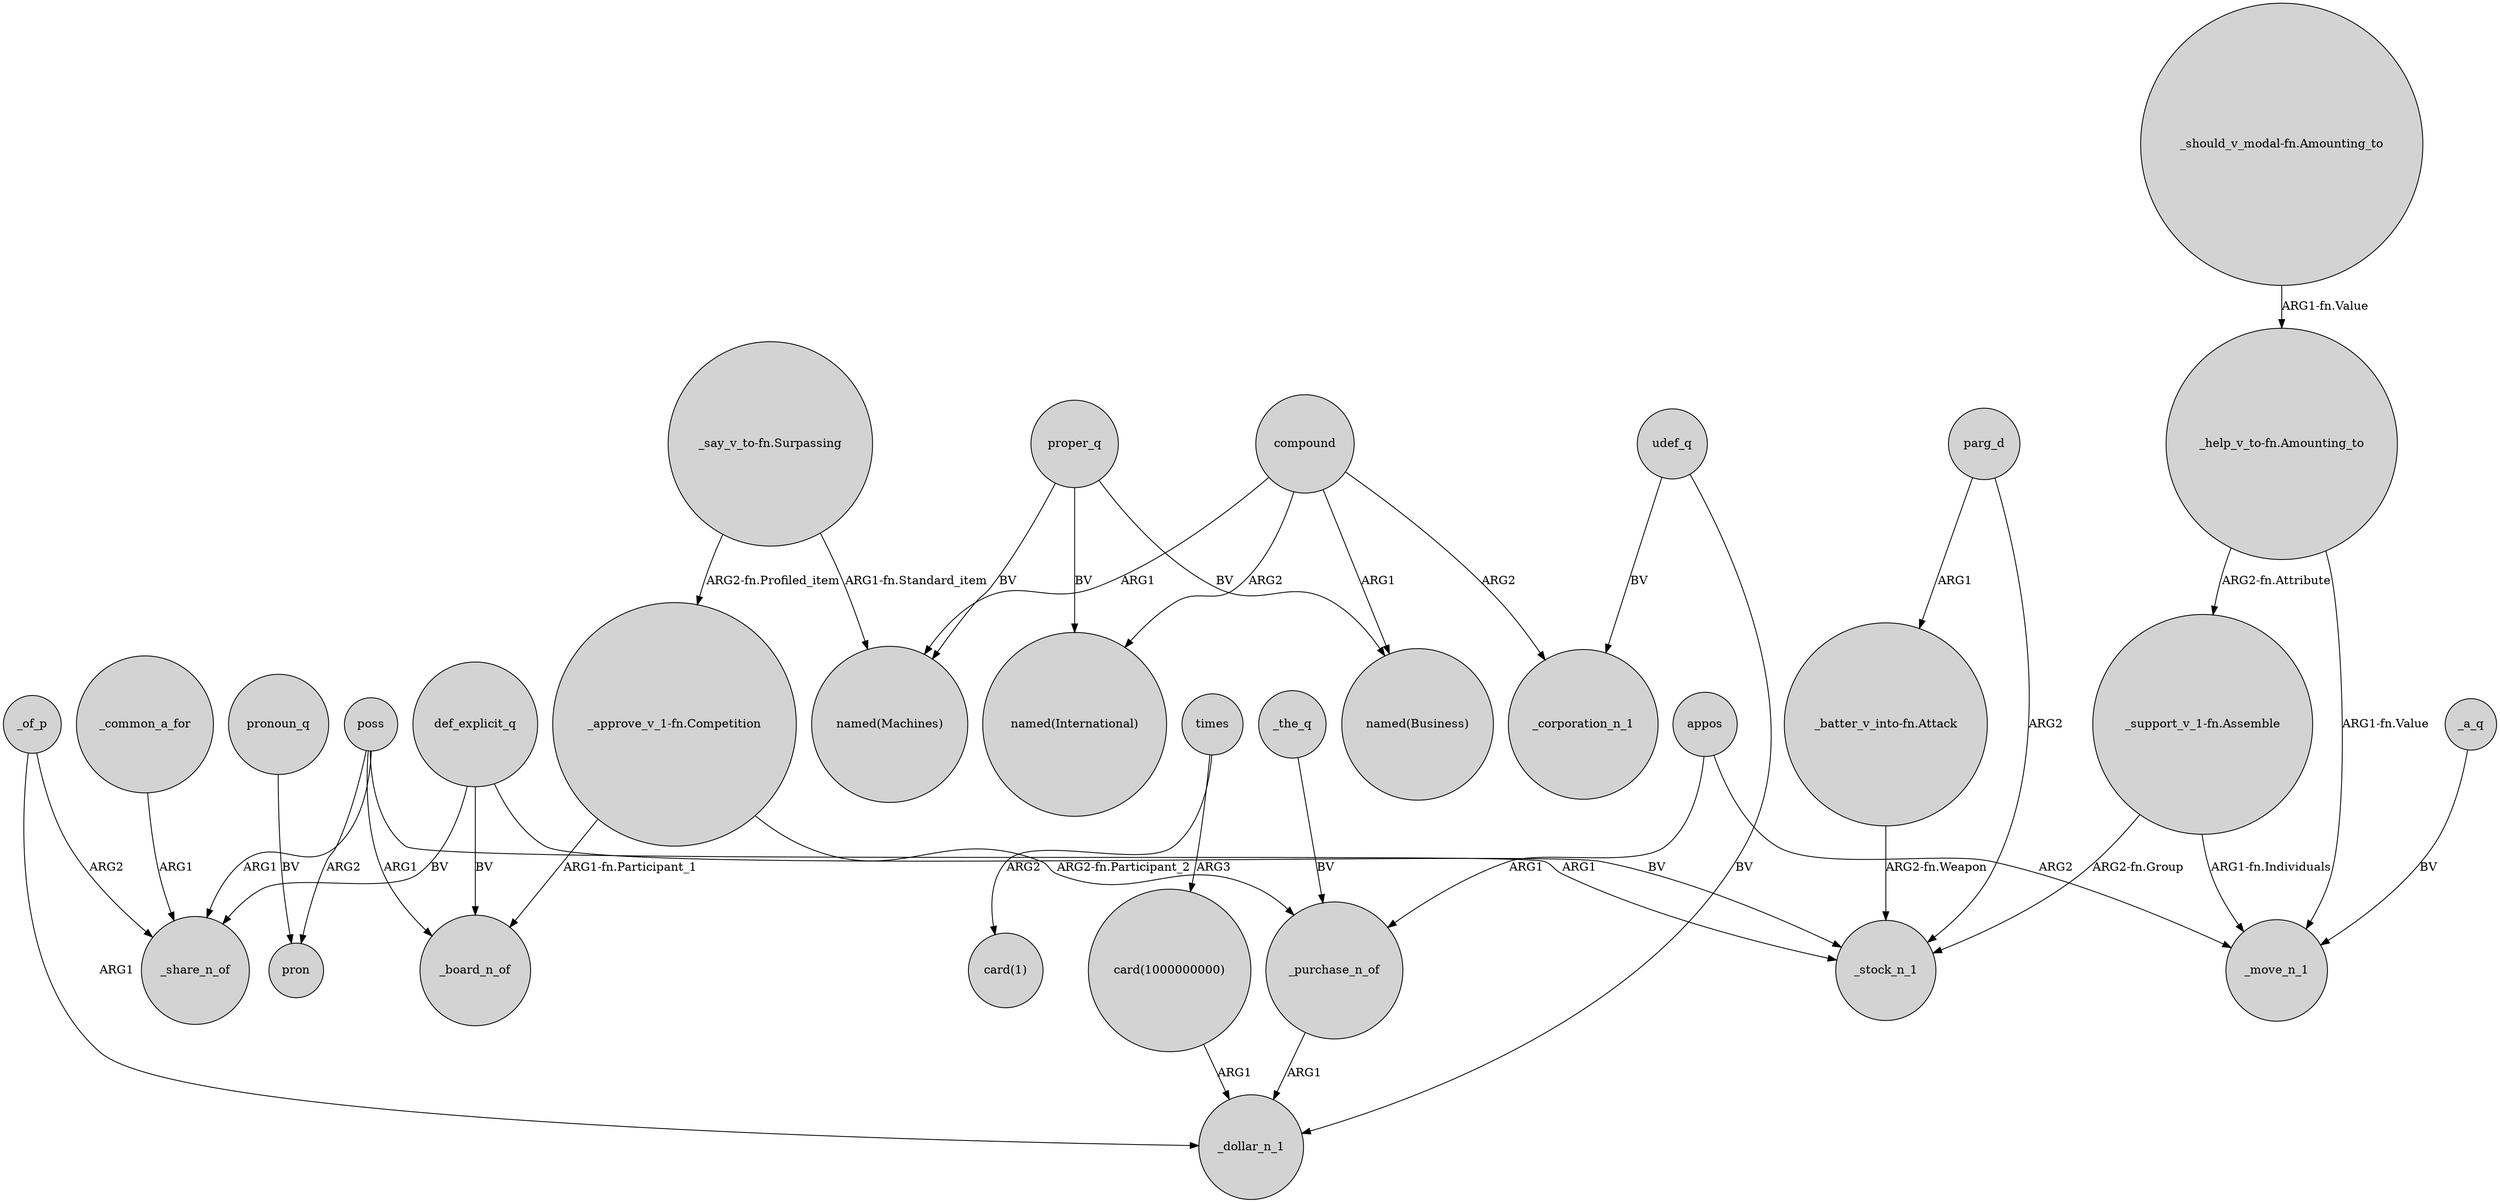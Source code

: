 digraph {
	node [shape=circle style=filled]
	proper_q -> "named(Business)" [label=BV]
	_of_p -> _dollar_n_1 [label=ARG1]
	"card(1000000000)" -> _dollar_n_1 [label=ARG1]
	appos -> _move_n_1 [label=ARG2]
	def_explicit_q -> _board_n_of [label=BV]
	"_approve_v_1-fn.Competition" -> _purchase_n_of [label="ARG2-fn.Participant_2"]
	"_help_v_to-fn.Amounting_to" -> "_support_v_1-fn.Assemble" [label="ARG2-fn.Attribute"]
	proper_q -> "named(Machines)" [label=BV]
	"_support_v_1-fn.Assemble" -> _move_n_1 [label="ARG1-fn.Individuals"]
	"_say_v_to-fn.Surpassing" -> "named(Machines)" [label="ARG1-fn.Standard_item"]
	def_explicit_q -> _share_n_of [label=BV]
	def_explicit_q -> _stock_n_1 [label=BV]
	times -> "card(1)" [label=ARG2]
	_common_a_for -> _share_n_of [label=ARG1]
	parg_d -> _stock_n_1 [label=ARG2]
	times -> "card(1000000000)" [label=ARG3]
	"_support_v_1-fn.Assemble" -> _stock_n_1 [label="ARG2-fn.Group"]
	parg_d -> "_batter_v_into-fn.Attack" [label=ARG1]
	"_should_v_modal-fn.Amounting_to" -> "_help_v_to-fn.Amounting_to" [label="ARG1-fn.Value"]
	"_approve_v_1-fn.Competition" -> _board_n_of [label="ARG1-fn.Participant_1"]
	_purchase_n_of -> _dollar_n_1 [label=ARG1]
	pronoun_q -> pron [label=BV]
	poss -> pron [label=ARG2]
	proper_q -> "named(International)" [label=BV]
	_the_q -> _purchase_n_of [label=BV]
	poss -> _share_n_of [label=ARG1]
	poss -> _board_n_of [label=ARG1]
	"_help_v_to-fn.Amounting_to" -> _move_n_1 [label="ARG1-fn.Value"]
	poss -> _stock_n_1 [label=ARG1]
	udef_q -> _dollar_n_1 [label=BV]
	compound -> _corporation_n_1 [label=ARG2]
	udef_q -> _corporation_n_1 [label=BV]
	"_say_v_to-fn.Surpassing" -> "_approve_v_1-fn.Competition" [label="ARG2-fn.Profiled_item"]
	_a_q -> _move_n_1 [label=BV]
	compound -> "named(Business)" [label=ARG1]
	"_batter_v_into-fn.Attack" -> _stock_n_1 [label="ARG2-fn.Weapon"]
	compound -> "named(Machines)" [label=ARG1]
	_of_p -> _share_n_of [label=ARG2]
	appos -> _purchase_n_of [label=ARG1]
	compound -> "named(International)" [label=ARG2]
}

